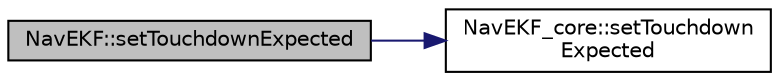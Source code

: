 digraph "NavEKF::setTouchdownExpected"
{
 // INTERACTIVE_SVG=YES
  edge [fontname="Helvetica",fontsize="10",labelfontname="Helvetica",labelfontsize="10"];
  node [fontname="Helvetica",fontsize="10",shape=record];
  rankdir="LR";
  Node1 [label="NavEKF::setTouchdownExpected",height=0.2,width=0.4,color="black", fillcolor="grey75", style="filled", fontcolor="black"];
  Node1 -> Node2 [color="midnightblue",fontsize="10",style="solid",fontname="Helvetica"];
  Node2 [label="NavEKF_core::setTouchdown\lExpected",height=0.2,width=0.4,color="black", fillcolor="white", style="filled",URL="$classNavEKF__core.html#a395b52d7e7f4191d5fd3fd307ef8f094"];
}
